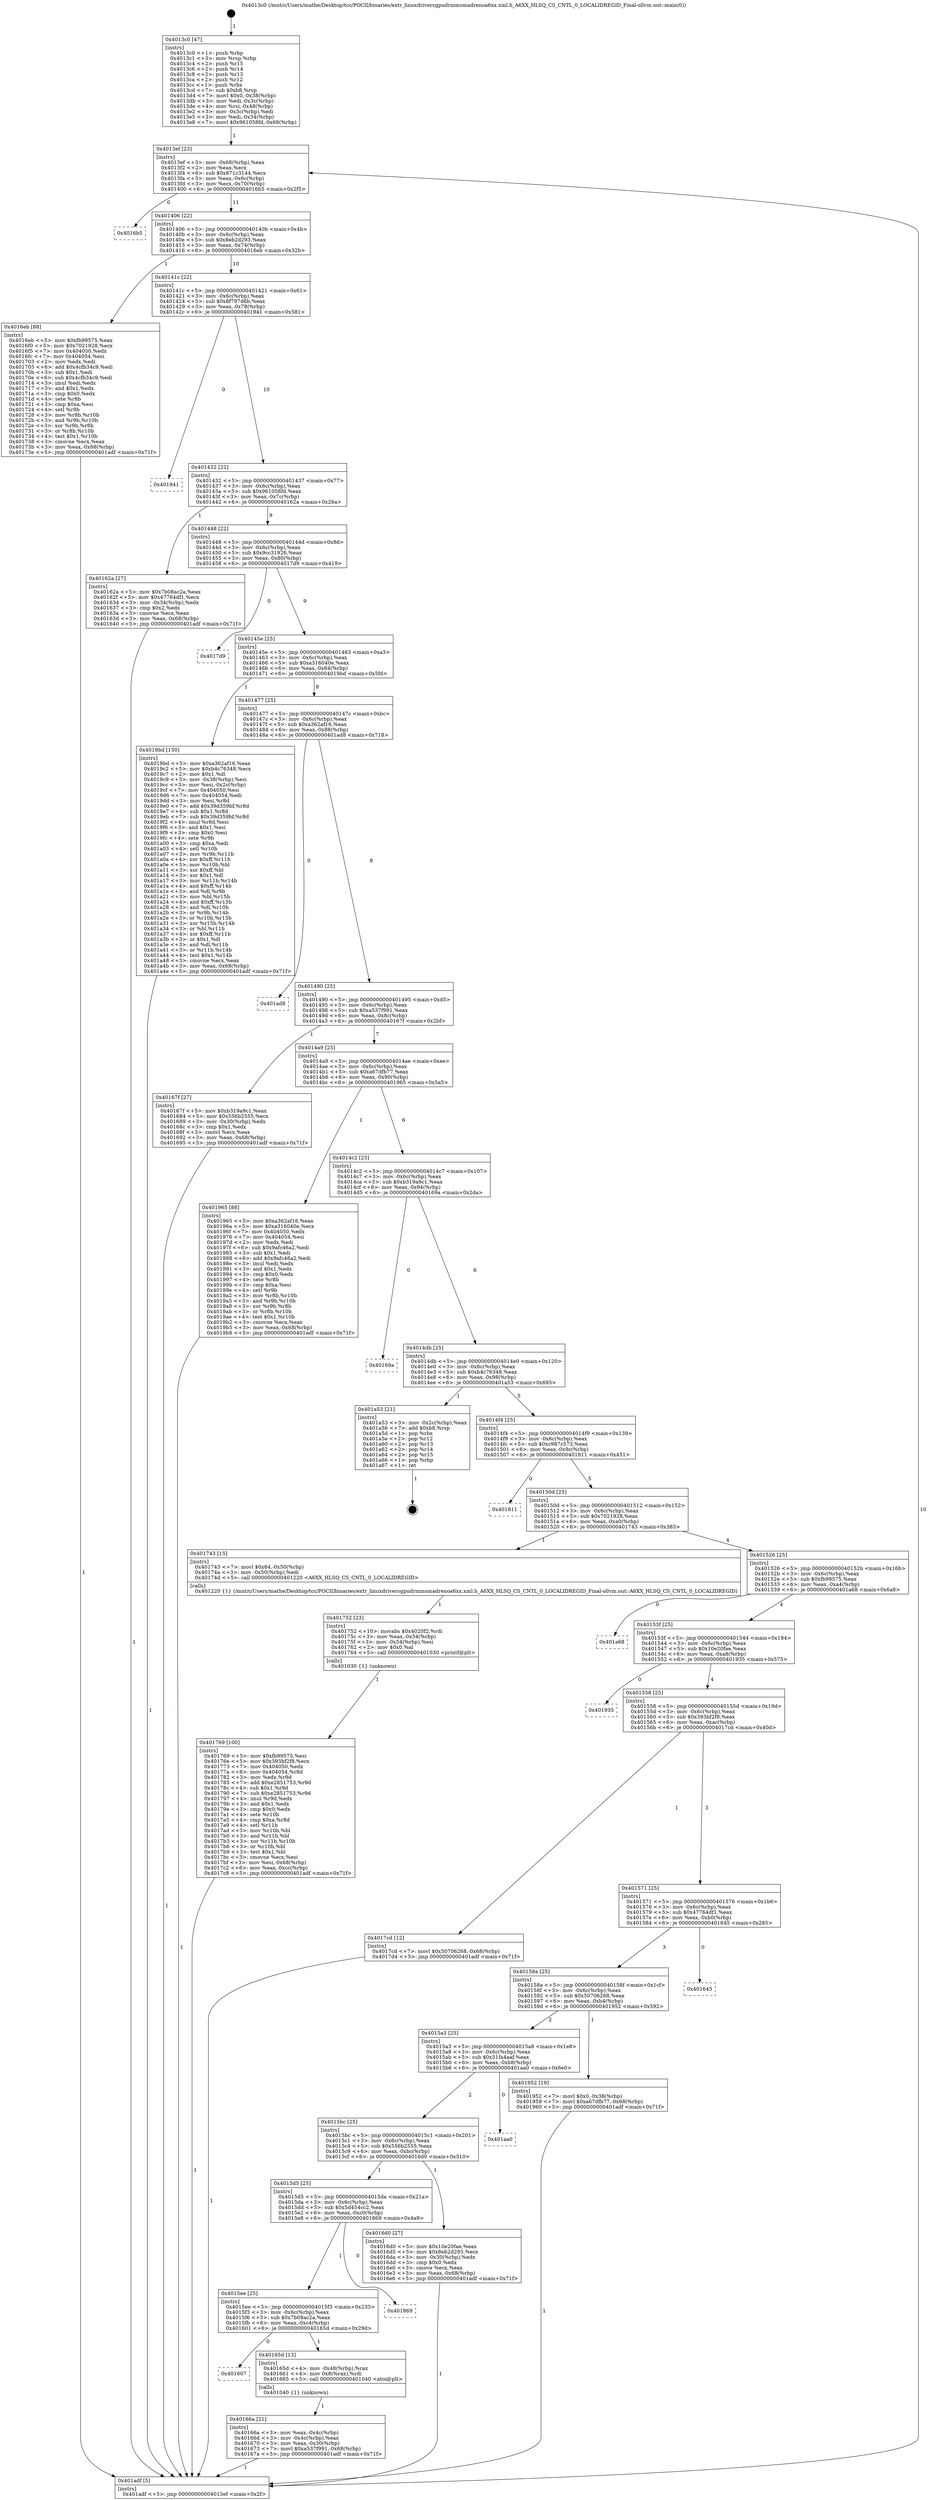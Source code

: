 digraph "0x4013c0" {
  label = "0x4013c0 (/mnt/c/Users/mathe/Desktop/tcc/POCII/binaries/extr_linuxdriversgpudrmmsmadrenoa6xx.xml.h_A6XX_HLSQ_CS_CNTL_0_LOCALIDREGID_Final-ollvm.out::main(0))"
  labelloc = "t"
  node[shape=record]

  Entry [label="",width=0.3,height=0.3,shape=circle,fillcolor=black,style=filled]
  "0x4013ef" [label="{
     0x4013ef [23]\l
     | [instrs]\l
     &nbsp;&nbsp;0x4013ef \<+3\>: mov -0x68(%rbp),%eax\l
     &nbsp;&nbsp;0x4013f2 \<+2\>: mov %eax,%ecx\l
     &nbsp;&nbsp;0x4013f4 \<+6\>: sub $0x871c3144,%ecx\l
     &nbsp;&nbsp;0x4013fa \<+3\>: mov %eax,-0x6c(%rbp)\l
     &nbsp;&nbsp;0x4013fd \<+3\>: mov %ecx,-0x70(%rbp)\l
     &nbsp;&nbsp;0x401400 \<+6\>: je 00000000004016b5 \<main+0x2f5\>\l
  }"]
  "0x4016b5" [label="{
     0x4016b5\l
  }", style=dashed]
  "0x401406" [label="{
     0x401406 [22]\l
     | [instrs]\l
     &nbsp;&nbsp;0x401406 \<+5\>: jmp 000000000040140b \<main+0x4b\>\l
     &nbsp;&nbsp;0x40140b \<+3\>: mov -0x6c(%rbp),%eax\l
     &nbsp;&nbsp;0x40140e \<+5\>: sub $0x8eb2d293,%eax\l
     &nbsp;&nbsp;0x401413 \<+3\>: mov %eax,-0x74(%rbp)\l
     &nbsp;&nbsp;0x401416 \<+6\>: je 00000000004016eb \<main+0x32b\>\l
  }"]
  Exit [label="",width=0.3,height=0.3,shape=circle,fillcolor=black,style=filled,peripheries=2]
  "0x4016eb" [label="{
     0x4016eb [88]\l
     | [instrs]\l
     &nbsp;&nbsp;0x4016eb \<+5\>: mov $0xfb99575,%eax\l
     &nbsp;&nbsp;0x4016f0 \<+5\>: mov $0x7021928,%ecx\l
     &nbsp;&nbsp;0x4016f5 \<+7\>: mov 0x404050,%edx\l
     &nbsp;&nbsp;0x4016fc \<+7\>: mov 0x404054,%esi\l
     &nbsp;&nbsp;0x401703 \<+2\>: mov %edx,%edi\l
     &nbsp;&nbsp;0x401705 \<+6\>: add $0x4cfb34c9,%edi\l
     &nbsp;&nbsp;0x40170b \<+3\>: sub $0x1,%edi\l
     &nbsp;&nbsp;0x40170e \<+6\>: sub $0x4cfb34c9,%edi\l
     &nbsp;&nbsp;0x401714 \<+3\>: imul %edi,%edx\l
     &nbsp;&nbsp;0x401717 \<+3\>: and $0x1,%edx\l
     &nbsp;&nbsp;0x40171a \<+3\>: cmp $0x0,%edx\l
     &nbsp;&nbsp;0x40171d \<+4\>: sete %r8b\l
     &nbsp;&nbsp;0x401721 \<+3\>: cmp $0xa,%esi\l
     &nbsp;&nbsp;0x401724 \<+4\>: setl %r9b\l
     &nbsp;&nbsp;0x401728 \<+3\>: mov %r8b,%r10b\l
     &nbsp;&nbsp;0x40172b \<+3\>: and %r9b,%r10b\l
     &nbsp;&nbsp;0x40172e \<+3\>: xor %r9b,%r8b\l
     &nbsp;&nbsp;0x401731 \<+3\>: or %r8b,%r10b\l
     &nbsp;&nbsp;0x401734 \<+4\>: test $0x1,%r10b\l
     &nbsp;&nbsp;0x401738 \<+3\>: cmovne %ecx,%eax\l
     &nbsp;&nbsp;0x40173b \<+3\>: mov %eax,-0x68(%rbp)\l
     &nbsp;&nbsp;0x40173e \<+5\>: jmp 0000000000401adf \<main+0x71f\>\l
  }"]
  "0x40141c" [label="{
     0x40141c [22]\l
     | [instrs]\l
     &nbsp;&nbsp;0x40141c \<+5\>: jmp 0000000000401421 \<main+0x61\>\l
     &nbsp;&nbsp;0x401421 \<+3\>: mov -0x6c(%rbp),%eax\l
     &nbsp;&nbsp;0x401424 \<+5\>: sub $0x8f797d6b,%eax\l
     &nbsp;&nbsp;0x401429 \<+3\>: mov %eax,-0x78(%rbp)\l
     &nbsp;&nbsp;0x40142c \<+6\>: je 0000000000401941 \<main+0x581\>\l
  }"]
  "0x401769" [label="{
     0x401769 [100]\l
     | [instrs]\l
     &nbsp;&nbsp;0x401769 \<+5\>: mov $0xfb99575,%esi\l
     &nbsp;&nbsp;0x40176e \<+5\>: mov $0x393bf2f8,%ecx\l
     &nbsp;&nbsp;0x401773 \<+7\>: mov 0x404050,%edx\l
     &nbsp;&nbsp;0x40177a \<+8\>: mov 0x404054,%r8d\l
     &nbsp;&nbsp;0x401782 \<+3\>: mov %edx,%r9d\l
     &nbsp;&nbsp;0x401785 \<+7\>: add $0xe2851753,%r9d\l
     &nbsp;&nbsp;0x40178c \<+4\>: sub $0x1,%r9d\l
     &nbsp;&nbsp;0x401790 \<+7\>: sub $0xe2851753,%r9d\l
     &nbsp;&nbsp;0x401797 \<+4\>: imul %r9d,%edx\l
     &nbsp;&nbsp;0x40179b \<+3\>: and $0x1,%edx\l
     &nbsp;&nbsp;0x40179e \<+3\>: cmp $0x0,%edx\l
     &nbsp;&nbsp;0x4017a1 \<+4\>: sete %r10b\l
     &nbsp;&nbsp;0x4017a5 \<+4\>: cmp $0xa,%r8d\l
     &nbsp;&nbsp;0x4017a9 \<+4\>: setl %r11b\l
     &nbsp;&nbsp;0x4017ad \<+3\>: mov %r10b,%bl\l
     &nbsp;&nbsp;0x4017b0 \<+3\>: and %r11b,%bl\l
     &nbsp;&nbsp;0x4017b3 \<+3\>: xor %r11b,%r10b\l
     &nbsp;&nbsp;0x4017b6 \<+3\>: or %r10b,%bl\l
     &nbsp;&nbsp;0x4017b9 \<+3\>: test $0x1,%bl\l
     &nbsp;&nbsp;0x4017bc \<+3\>: cmovne %ecx,%esi\l
     &nbsp;&nbsp;0x4017bf \<+3\>: mov %esi,-0x68(%rbp)\l
     &nbsp;&nbsp;0x4017c2 \<+6\>: mov %eax,-0xcc(%rbp)\l
     &nbsp;&nbsp;0x4017c8 \<+5\>: jmp 0000000000401adf \<main+0x71f\>\l
  }"]
  "0x401941" [label="{
     0x401941\l
  }", style=dashed]
  "0x401432" [label="{
     0x401432 [22]\l
     | [instrs]\l
     &nbsp;&nbsp;0x401432 \<+5\>: jmp 0000000000401437 \<main+0x77\>\l
     &nbsp;&nbsp;0x401437 \<+3\>: mov -0x6c(%rbp),%eax\l
     &nbsp;&nbsp;0x40143a \<+5\>: sub $0x961058fd,%eax\l
     &nbsp;&nbsp;0x40143f \<+3\>: mov %eax,-0x7c(%rbp)\l
     &nbsp;&nbsp;0x401442 \<+6\>: je 000000000040162a \<main+0x26a\>\l
  }"]
  "0x401752" [label="{
     0x401752 [23]\l
     | [instrs]\l
     &nbsp;&nbsp;0x401752 \<+10\>: movabs $0x4020f2,%rdi\l
     &nbsp;&nbsp;0x40175c \<+3\>: mov %eax,-0x54(%rbp)\l
     &nbsp;&nbsp;0x40175f \<+3\>: mov -0x54(%rbp),%esi\l
     &nbsp;&nbsp;0x401762 \<+2\>: mov $0x0,%al\l
     &nbsp;&nbsp;0x401764 \<+5\>: call 0000000000401030 \<printf@plt\>\l
     | [calls]\l
     &nbsp;&nbsp;0x401030 \{1\} (unknown)\l
  }"]
  "0x40162a" [label="{
     0x40162a [27]\l
     | [instrs]\l
     &nbsp;&nbsp;0x40162a \<+5\>: mov $0x7b08ac2a,%eax\l
     &nbsp;&nbsp;0x40162f \<+5\>: mov $0x47764df1,%ecx\l
     &nbsp;&nbsp;0x401634 \<+3\>: mov -0x34(%rbp),%edx\l
     &nbsp;&nbsp;0x401637 \<+3\>: cmp $0x2,%edx\l
     &nbsp;&nbsp;0x40163a \<+3\>: cmovne %ecx,%eax\l
     &nbsp;&nbsp;0x40163d \<+3\>: mov %eax,-0x68(%rbp)\l
     &nbsp;&nbsp;0x401640 \<+5\>: jmp 0000000000401adf \<main+0x71f\>\l
  }"]
  "0x401448" [label="{
     0x401448 [22]\l
     | [instrs]\l
     &nbsp;&nbsp;0x401448 \<+5\>: jmp 000000000040144d \<main+0x8d\>\l
     &nbsp;&nbsp;0x40144d \<+3\>: mov -0x6c(%rbp),%eax\l
     &nbsp;&nbsp;0x401450 \<+5\>: sub $0x9cc31926,%eax\l
     &nbsp;&nbsp;0x401455 \<+3\>: mov %eax,-0x80(%rbp)\l
     &nbsp;&nbsp;0x401458 \<+6\>: je 00000000004017d9 \<main+0x419\>\l
  }"]
  "0x401adf" [label="{
     0x401adf [5]\l
     | [instrs]\l
     &nbsp;&nbsp;0x401adf \<+5\>: jmp 00000000004013ef \<main+0x2f\>\l
  }"]
  "0x4013c0" [label="{
     0x4013c0 [47]\l
     | [instrs]\l
     &nbsp;&nbsp;0x4013c0 \<+1\>: push %rbp\l
     &nbsp;&nbsp;0x4013c1 \<+3\>: mov %rsp,%rbp\l
     &nbsp;&nbsp;0x4013c4 \<+2\>: push %r15\l
     &nbsp;&nbsp;0x4013c6 \<+2\>: push %r14\l
     &nbsp;&nbsp;0x4013c8 \<+2\>: push %r13\l
     &nbsp;&nbsp;0x4013ca \<+2\>: push %r12\l
     &nbsp;&nbsp;0x4013cc \<+1\>: push %rbx\l
     &nbsp;&nbsp;0x4013cd \<+7\>: sub $0xb8,%rsp\l
     &nbsp;&nbsp;0x4013d4 \<+7\>: movl $0x0,-0x38(%rbp)\l
     &nbsp;&nbsp;0x4013db \<+3\>: mov %edi,-0x3c(%rbp)\l
     &nbsp;&nbsp;0x4013de \<+4\>: mov %rsi,-0x48(%rbp)\l
     &nbsp;&nbsp;0x4013e2 \<+3\>: mov -0x3c(%rbp),%edi\l
     &nbsp;&nbsp;0x4013e5 \<+3\>: mov %edi,-0x34(%rbp)\l
     &nbsp;&nbsp;0x4013e8 \<+7\>: movl $0x961058fd,-0x68(%rbp)\l
  }"]
  "0x40166a" [label="{
     0x40166a [21]\l
     | [instrs]\l
     &nbsp;&nbsp;0x40166a \<+3\>: mov %eax,-0x4c(%rbp)\l
     &nbsp;&nbsp;0x40166d \<+3\>: mov -0x4c(%rbp),%eax\l
     &nbsp;&nbsp;0x401670 \<+3\>: mov %eax,-0x30(%rbp)\l
     &nbsp;&nbsp;0x401673 \<+7\>: movl $0xa537f991,-0x68(%rbp)\l
     &nbsp;&nbsp;0x40167a \<+5\>: jmp 0000000000401adf \<main+0x71f\>\l
  }"]
  "0x4017d9" [label="{
     0x4017d9\l
  }", style=dashed]
  "0x40145e" [label="{
     0x40145e [25]\l
     | [instrs]\l
     &nbsp;&nbsp;0x40145e \<+5\>: jmp 0000000000401463 \<main+0xa3\>\l
     &nbsp;&nbsp;0x401463 \<+3\>: mov -0x6c(%rbp),%eax\l
     &nbsp;&nbsp;0x401466 \<+5\>: sub $0xa316040e,%eax\l
     &nbsp;&nbsp;0x40146b \<+6\>: mov %eax,-0x84(%rbp)\l
     &nbsp;&nbsp;0x401471 \<+6\>: je 00000000004019bd \<main+0x5fd\>\l
  }"]
  "0x401607" [label="{
     0x401607\l
  }", style=dashed]
  "0x4019bd" [label="{
     0x4019bd [150]\l
     | [instrs]\l
     &nbsp;&nbsp;0x4019bd \<+5\>: mov $0xa362af16,%eax\l
     &nbsp;&nbsp;0x4019c2 \<+5\>: mov $0xb4c76348,%ecx\l
     &nbsp;&nbsp;0x4019c7 \<+2\>: mov $0x1,%dl\l
     &nbsp;&nbsp;0x4019c9 \<+3\>: mov -0x38(%rbp),%esi\l
     &nbsp;&nbsp;0x4019cc \<+3\>: mov %esi,-0x2c(%rbp)\l
     &nbsp;&nbsp;0x4019cf \<+7\>: mov 0x404050,%esi\l
     &nbsp;&nbsp;0x4019d6 \<+7\>: mov 0x404054,%edi\l
     &nbsp;&nbsp;0x4019dd \<+3\>: mov %esi,%r8d\l
     &nbsp;&nbsp;0x4019e0 \<+7\>: add $0x39d359bf,%r8d\l
     &nbsp;&nbsp;0x4019e7 \<+4\>: sub $0x1,%r8d\l
     &nbsp;&nbsp;0x4019eb \<+7\>: sub $0x39d359bf,%r8d\l
     &nbsp;&nbsp;0x4019f2 \<+4\>: imul %r8d,%esi\l
     &nbsp;&nbsp;0x4019f6 \<+3\>: and $0x1,%esi\l
     &nbsp;&nbsp;0x4019f9 \<+3\>: cmp $0x0,%esi\l
     &nbsp;&nbsp;0x4019fc \<+4\>: sete %r9b\l
     &nbsp;&nbsp;0x401a00 \<+3\>: cmp $0xa,%edi\l
     &nbsp;&nbsp;0x401a03 \<+4\>: setl %r10b\l
     &nbsp;&nbsp;0x401a07 \<+3\>: mov %r9b,%r11b\l
     &nbsp;&nbsp;0x401a0a \<+4\>: xor $0xff,%r11b\l
     &nbsp;&nbsp;0x401a0e \<+3\>: mov %r10b,%bl\l
     &nbsp;&nbsp;0x401a11 \<+3\>: xor $0xff,%bl\l
     &nbsp;&nbsp;0x401a14 \<+3\>: xor $0x1,%dl\l
     &nbsp;&nbsp;0x401a17 \<+3\>: mov %r11b,%r14b\l
     &nbsp;&nbsp;0x401a1a \<+4\>: and $0xff,%r14b\l
     &nbsp;&nbsp;0x401a1e \<+3\>: and %dl,%r9b\l
     &nbsp;&nbsp;0x401a21 \<+3\>: mov %bl,%r15b\l
     &nbsp;&nbsp;0x401a24 \<+4\>: and $0xff,%r15b\l
     &nbsp;&nbsp;0x401a28 \<+3\>: and %dl,%r10b\l
     &nbsp;&nbsp;0x401a2b \<+3\>: or %r9b,%r14b\l
     &nbsp;&nbsp;0x401a2e \<+3\>: or %r10b,%r15b\l
     &nbsp;&nbsp;0x401a31 \<+3\>: xor %r15b,%r14b\l
     &nbsp;&nbsp;0x401a34 \<+3\>: or %bl,%r11b\l
     &nbsp;&nbsp;0x401a37 \<+4\>: xor $0xff,%r11b\l
     &nbsp;&nbsp;0x401a3b \<+3\>: or $0x1,%dl\l
     &nbsp;&nbsp;0x401a3e \<+3\>: and %dl,%r11b\l
     &nbsp;&nbsp;0x401a41 \<+3\>: or %r11b,%r14b\l
     &nbsp;&nbsp;0x401a44 \<+4\>: test $0x1,%r14b\l
     &nbsp;&nbsp;0x401a48 \<+3\>: cmovne %ecx,%eax\l
     &nbsp;&nbsp;0x401a4b \<+3\>: mov %eax,-0x68(%rbp)\l
     &nbsp;&nbsp;0x401a4e \<+5\>: jmp 0000000000401adf \<main+0x71f\>\l
  }"]
  "0x401477" [label="{
     0x401477 [25]\l
     | [instrs]\l
     &nbsp;&nbsp;0x401477 \<+5\>: jmp 000000000040147c \<main+0xbc\>\l
     &nbsp;&nbsp;0x40147c \<+3\>: mov -0x6c(%rbp),%eax\l
     &nbsp;&nbsp;0x40147f \<+5\>: sub $0xa362af16,%eax\l
     &nbsp;&nbsp;0x401484 \<+6\>: mov %eax,-0x88(%rbp)\l
     &nbsp;&nbsp;0x40148a \<+6\>: je 0000000000401ad8 \<main+0x718\>\l
  }"]
  "0x40165d" [label="{
     0x40165d [13]\l
     | [instrs]\l
     &nbsp;&nbsp;0x40165d \<+4\>: mov -0x48(%rbp),%rax\l
     &nbsp;&nbsp;0x401661 \<+4\>: mov 0x8(%rax),%rdi\l
     &nbsp;&nbsp;0x401665 \<+5\>: call 0000000000401040 \<atoi@plt\>\l
     | [calls]\l
     &nbsp;&nbsp;0x401040 \{1\} (unknown)\l
  }"]
  "0x401ad8" [label="{
     0x401ad8\l
  }", style=dashed]
  "0x401490" [label="{
     0x401490 [25]\l
     | [instrs]\l
     &nbsp;&nbsp;0x401490 \<+5\>: jmp 0000000000401495 \<main+0xd5\>\l
     &nbsp;&nbsp;0x401495 \<+3\>: mov -0x6c(%rbp),%eax\l
     &nbsp;&nbsp;0x401498 \<+5\>: sub $0xa537f991,%eax\l
     &nbsp;&nbsp;0x40149d \<+6\>: mov %eax,-0x8c(%rbp)\l
     &nbsp;&nbsp;0x4014a3 \<+6\>: je 000000000040167f \<main+0x2bf\>\l
  }"]
  "0x4015ee" [label="{
     0x4015ee [25]\l
     | [instrs]\l
     &nbsp;&nbsp;0x4015ee \<+5\>: jmp 00000000004015f3 \<main+0x233\>\l
     &nbsp;&nbsp;0x4015f3 \<+3\>: mov -0x6c(%rbp),%eax\l
     &nbsp;&nbsp;0x4015f6 \<+5\>: sub $0x7b08ac2a,%eax\l
     &nbsp;&nbsp;0x4015fb \<+6\>: mov %eax,-0xc4(%rbp)\l
     &nbsp;&nbsp;0x401601 \<+6\>: je 000000000040165d \<main+0x29d\>\l
  }"]
  "0x40167f" [label="{
     0x40167f [27]\l
     | [instrs]\l
     &nbsp;&nbsp;0x40167f \<+5\>: mov $0xb319a9c1,%eax\l
     &nbsp;&nbsp;0x401684 \<+5\>: mov $0x556b2555,%ecx\l
     &nbsp;&nbsp;0x401689 \<+3\>: mov -0x30(%rbp),%edx\l
     &nbsp;&nbsp;0x40168c \<+3\>: cmp $0x1,%edx\l
     &nbsp;&nbsp;0x40168f \<+3\>: cmovl %ecx,%eax\l
     &nbsp;&nbsp;0x401692 \<+3\>: mov %eax,-0x68(%rbp)\l
     &nbsp;&nbsp;0x401695 \<+5\>: jmp 0000000000401adf \<main+0x71f\>\l
  }"]
  "0x4014a9" [label="{
     0x4014a9 [25]\l
     | [instrs]\l
     &nbsp;&nbsp;0x4014a9 \<+5\>: jmp 00000000004014ae \<main+0xee\>\l
     &nbsp;&nbsp;0x4014ae \<+3\>: mov -0x6c(%rbp),%eax\l
     &nbsp;&nbsp;0x4014b1 \<+5\>: sub $0xa67dfb77,%eax\l
     &nbsp;&nbsp;0x4014b6 \<+6\>: mov %eax,-0x90(%rbp)\l
     &nbsp;&nbsp;0x4014bc \<+6\>: je 0000000000401965 \<main+0x5a5\>\l
  }"]
  "0x401869" [label="{
     0x401869\l
  }", style=dashed]
  "0x401965" [label="{
     0x401965 [88]\l
     | [instrs]\l
     &nbsp;&nbsp;0x401965 \<+5\>: mov $0xa362af16,%eax\l
     &nbsp;&nbsp;0x40196a \<+5\>: mov $0xa316040e,%ecx\l
     &nbsp;&nbsp;0x40196f \<+7\>: mov 0x404050,%edx\l
     &nbsp;&nbsp;0x401976 \<+7\>: mov 0x404054,%esi\l
     &nbsp;&nbsp;0x40197d \<+2\>: mov %edx,%edi\l
     &nbsp;&nbsp;0x40197f \<+6\>: sub $0x9afc46a2,%edi\l
     &nbsp;&nbsp;0x401985 \<+3\>: sub $0x1,%edi\l
     &nbsp;&nbsp;0x401988 \<+6\>: add $0x9afc46a2,%edi\l
     &nbsp;&nbsp;0x40198e \<+3\>: imul %edi,%edx\l
     &nbsp;&nbsp;0x401991 \<+3\>: and $0x1,%edx\l
     &nbsp;&nbsp;0x401994 \<+3\>: cmp $0x0,%edx\l
     &nbsp;&nbsp;0x401997 \<+4\>: sete %r8b\l
     &nbsp;&nbsp;0x40199b \<+3\>: cmp $0xa,%esi\l
     &nbsp;&nbsp;0x40199e \<+4\>: setl %r9b\l
     &nbsp;&nbsp;0x4019a2 \<+3\>: mov %r8b,%r10b\l
     &nbsp;&nbsp;0x4019a5 \<+3\>: and %r9b,%r10b\l
     &nbsp;&nbsp;0x4019a8 \<+3\>: xor %r9b,%r8b\l
     &nbsp;&nbsp;0x4019ab \<+3\>: or %r8b,%r10b\l
     &nbsp;&nbsp;0x4019ae \<+4\>: test $0x1,%r10b\l
     &nbsp;&nbsp;0x4019b2 \<+3\>: cmovne %ecx,%eax\l
     &nbsp;&nbsp;0x4019b5 \<+3\>: mov %eax,-0x68(%rbp)\l
     &nbsp;&nbsp;0x4019b8 \<+5\>: jmp 0000000000401adf \<main+0x71f\>\l
  }"]
  "0x4014c2" [label="{
     0x4014c2 [25]\l
     | [instrs]\l
     &nbsp;&nbsp;0x4014c2 \<+5\>: jmp 00000000004014c7 \<main+0x107\>\l
     &nbsp;&nbsp;0x4014c7 \<+3\>: mov -0x6c(%rbp),%eax\l
     &nbsp;&nbsp;0x4014ca \<+5\>: sub $0xb319a9c1,%eax\l
     &nbsp;&nbsp;0x4014cf \<+6\>: mov %eax,-0x94(%rbp)\l
     &nbsp;&nbsp;0x4014d5 \<+6\>: je 000000000040169a \<main+0x2da\>\l
  }"]
  "0x4015d5" [label="{
     0x4015d5 [25]\l
     | [instrs]\l
     &nbsp;&nbsp;0x4015d5 \<+5\>: jmp 00000000004015da \<main+0x21a\>\l
     &nbsp;&nbsp;0x4015da \<+3\>: mov -0x6c(%rbp),%eax\l
     &nbsp;&nbsp;0x4015dd \<+5\>: sub $0x5d454cc2,%eax\l
     &nbsp;&nbsp;0x4015e2 \<+6\>: mov %eax,-0xc0(%rbp)\l
     &nbsp;&nbsp;0x4015e8 \<+6\>: je 0000000000401869 \<main+0x4a9\>\l
  }"]
  "0x40169a" [label="{
     0x40169a\l
  }", style=dashed]
  "0x4014db" [label="{
     0x4014db [25]\l
     | [instrs]\l
     &nbsp;&nbsp;0x4014db \<+5\>: jmp 00000000004014e0 \<main+0x120\>\l
     &nbsp;&nbsp;0x4014e0 \<+3\>: mov -0x6c(%rbp),%eax\l
     &nbsp;&nbsp;0x4014e3 \<+5\>: sub $0xb4c76348,%eax\l
     &nbsp;&nbsp;0x4014e8 \<+6\>: mov %eax,-0x98(%rbp)\l
     &nbsp;&nbsp;0x4014ee \<+6\>: je 0000000000401a53 \<main+0x693\>\l
  }"]
  "0x4016d0" [label="{
     0x4016d0 [27]\l
     | [instrs]\l
     &nbsp;&nbsp;0x4016d0 \<+5\>: mov $0x10e20fae,%eax\l
     &nbsp;&nbsp;0x4016d5 \<+5\>: mov $0x8eb2d293,%ecx\l
     &nbsp;&nbsp;0x4016da \<+3\>: mov -0x30(%rbp),%edx\l
     &nbsp;&nbsp;0x4016dd \<+3\>: cmp $0x0,%edx\l
     &nbsp;&nbsp;0x4016e0 \<+3\>: cmove %ecx,%eax\l
     &nbsp;&nbsp;0x4016e3 \<+3\>: mov %eax,-0x68(%rbp)\l
     &nbsp;&nbsp;0x4016e6 \<+5\>: jmp 0000000000401adf \<main+0x71f\>\l
  }"]
  "0x401a53" [label="{
     0x401a53 [21]\l
     | [instrs]\l
     &nbsp;&nbsp;0x401a53 \<+3\>: mov -0x2c(%rbp),%eax\l
     &nbsp;&nbsp;0x401a56 \<+7\>: add $0xb8,%rsp\l
     &nbsp;&nbsp;0x401a5d \<+1\>: pop %rbx\l
     &nbsp;&nbsp;0x401a5e \<+2\>: pop %r12\l
     &nbsp;&nbsp;0x401a60 \<+2\>: pop %r13\l
     &nbsp;&nbsp;0x401a62 \<+2\>: pop %r14\l
     &nbsp;&nbsp;0x401a64 \<+2\>: pop %r15\l
     &nbsp;&nbsp;0x401a66 \<+1\>: pop %rbp\l
     &nbsp;&nbsp;0x401a67 \<+1\>: ret\l
  }"]
  "0x4014f4" [label="{
     0x4014f4 [25]\l
     | [instrs]\l
     &nbsp;&nbsp;0x4014f4 \<+5\>: jmp 00000000004014f9 \<main+0x139\>\l
     &nbsp;&nbsp;0x4014f9 \<+3\>: mov -0x6c(%rbp),%eax\l
     &nbsp;&nbsp;0x4014fc \<+5\>: sub $0xc987c573,%eax\l
     &nbsp;&nbsp;0x401501 \<+6\>: mov %eax,-0x9c(%rbp)\l
     &nbsp;&nbsp;0x401507 \<+6\>: je 0000000000401811 \<main+0x451\>\l
  }"]
  "0x4015bc" [label="{
     0x4015bc [25]\l
     | [instrs]\l
     &nbsp;&nbsp;0x4015bc \<+5\>: jmp 00000000004015c1 \<main+0x201\>\l
     &nbsp;&nbsp;0x4015c1 \<+3\>: mov -0x6c(%rbp),%eax\l
     &nbsp;&nbsp;0x4015c4 \<+5\>: sub $0x556b2555,%eax\l
     &nbsp;&nbsp;0x4015c9 \<+6\>: mov %eax,-0xbc(%rbp)\l
     &nbsp;&nbsp;0x4015cf \<+6\>: je 00000000004016d0 \<main+0x310\>\l
  }"]
  "0x401811" [label="{
     0x401811\l
  }", style=dashed]
  "0x40150d" [label="{
     0x40150d [25]\l
     | [instrs]\l
     &nbsp;&nbsp;0x40150d \<+5\>: jmp 0000000000401512 \<main+0x152\>\l
     &nbsp;&nbsp;0x401512 \<+3\>: mov -0x6c(%rbp),%eax\l
     &nbsp;&nbsp;0x401515 \<+5\>: sub $0x7021928,%eax\l
     &nbsp;&nbsp;0x40151a \<+6\>: mov %eax,-0xa0(%rbp)\l
     &nbsp;&nbsp;0x401520 \<+6\>: je 0000000000401743 \<main+0x383\>\l
  }"]
  "0x401aa0" [label="{
     0x401aa0\l
  }", style=dashed]
  "0x401743" [label="{
     0x401743 [15]\l
     | [instrs]\l
     &nbsp;&nbsp;0x401743 \<+7\>: movl $0x64,-0x50(%rbp)\l
     &nbsp;&nbsp;0x40174a \<+3\>: mov -0x50(%rbp),%edi\l
     &nbsp;&nbsp;0x40174d \<+5\>: call 0000000000401220 \<A6XX_HLSQ_CS_CNTL_0_LOCALIDREGID\>\l
     | [calls]\l
     &nbsp;&nbsp;0x401220 \{1\} (/mnt/c/Users/mathe/Desktop/tcc/POCII/binaries/extr_linuxdriversgpudrmmsmadrenoa6xx.xml.h_A6XX_HLSQ_CS_CNTL_0_LOCALIDREGID_Final-ollvm.out::A6XX_HLSQ_CS_CNTL_0_LOCALIDREGID)\l
  }"]
  "0x401526" [label="{
     0x401526 [25]\l
     | [instrs]\l
     &nbsp;&nbsp;0x401526 \<+5\>: jmp 000000000040152b \<main+0x16b\>\l
     &nbsp;&nbsp;0x40152b \<+3\>: mov -0x6c(%rbp),%eax\l
     &nbsp;&nbsp;0x40152e \<+5\>: sub $0xfb99575,%eax\l
     &nbsp;&nbsp;0x401533 \<+6\>: mov %eax,-0xa4(%rbp)\l
     &nbsp;&nbsp;0x401539 \<+6\>: je 0000000000401a68 \<main+0x6a8\>\l
  }"]
  "0x4015a3" [label="{
     0x4015a3 [25]\l
     | [instrs]\l
     &nbsp;&nbsp;0x4015a3 \<+5\>: jmp 00000000004015a8 \<main+0x1e8\>\l
     &nbsp;&nbsp;0x4015a8 \<+3\>: mov -0x6c(%rbp),%eax\l
     &nbsp;&nbsp;0x4015ab \<+5\>: sub $0x51fa4aaf,%eax\l
     &nbsp;&nbsp;0x4015b0 \<+6\>: mov %eax,-0xb8(%rbp)\l
     &nbsp;&nbsp;0x4015b6 \<+6\>: je 0000000000401aa0 \<main+0x6e0\>\l
  }"]
  "0x401a68" [label="{
     0x401a68\l
  }", style=dashed]
  "0x40153f" [label="{
     0x40153f [25]\l
     | [instrs]\l
     &nbsp;&nbsp;0x40153f \<+5\>: jmp 0000000000401544 \<main+0x184\>\l
     &nbsp;&nbsp;0x401544 \<+3\>: mov -0x6c(%rbp),%eax\l
     &nbsp;&nbsp;0x401547 \<+5\>: sub $0x10e20fae,%eax\l
     &nbsp;&nbsp;0x40154c \<+6\>: mov %eax,-0xa8(%rbp)\l
     &nbsp;&nbsp;0x401552 \<+6\>: je 0000000000401935 \<main+0x575\>\l
  }"]
  "0x401952" [label="{
     0x401952 [19]\l
     | [instrs]\l
     &nbsp;&nbsp;0x401952 \<+7\>: movl $0x0,-0x38(%rbp)\l
     &nbsp;&nbsp;0x401959 \<+7\>: movl $0xa67dfb77,-0x68(%rbp)\l
     &nbsp;&nbsp;0x401960 \<+5\>: jmp 0000000000401adf \<main+0x71f\>\l
  }"]
  "0x401935" [label="{
     0x401935\l
  }", style=dashed]
  "0x401558" [label="{
     0x401558 [25]\l
     | [instrs]\l
     &nbsp;&nbsp;0x401558 \<+5\>: jmp 000000000040155d \<main+0x19d\>\l
     &nbsp;&nbsp;0x40155d \<+3\>: mov -0x6c(%rbp),%eax\l
     &nbsp;&nbsp;0x401560 \<+5\>: sub $0x393bf2f8,%eax\l
     &nbsp;&nbsp;0x401565 \<+6\>: mov %eax,-0xac(%rbp)\l
     &nbsp;&nbsp;0x40156b \<+6\>: je 00000000004017cd \<main+0x40d\>\l
  }"]
  "0x40158a" [label="{
     0x40158a [25]\l
     | [instrs]\l
     &nbsp;&nbsp;0x40158a \<+5\>: jmp 000000000040158f \<main+0x1cf\>\l
     &nbsp;&nbsp;0x40158f \<+3\>: mov -0x6c(%rbp),%eax\l
     &nbsp;&nbsp;0x401592 \<+5\>: sub $0x50706268,%eax\l
     &nbsp;&nbsp;0x401597 \<+6\>: mov %eax,-0xb4(%rbp)\l
     &nbsp;&nbsp;0x40159d \<+6\>: je 0000000000401952 \<main+0x592\>\l
  }"]
  "0x4017cd" [label="{
     0x4017cd [12]\l
     | [instrs]\l
     &nbsp;&nbsp;0x4017cd \<+7\>: movl $0x50706268,-0x68(%rbp)\l
     &nbsp;&nbsp;0x4017d4 \<+5\>: jmp 0000000000401adf \<main+0x71f\>\l
  }"]
  "0x401571" [label="{
     0x401571 [25]\l
     | [instrs]\l
     &nbsp;&nbsp;0x401571 \<+5\>: jmp 0000000000401576 \<main+0x1b6\>\l
     &nbsp;&nbsp;0x401576 \<+3\>: mov -0x6c(%rbp),%eax\l
     &nbsp;&nbsp;0x401579 \<+5\>: sub $0x47764df1,%eax\l
     &nbsp;&nbsp;0x40157e \<+6\>: mov %eax,-0xb0(%rbp)\l
     &nbsp;&nbsp;0x401584 \<+6\>: je 0000000000401645 \<main+0x285\>\l
  }"]
  "0x401645" [label="{
     0x401645\l
  }", style=dashed]
  Entry -> "0x4013c0" [label=" 1"]
  "0x4013ef" -> "0x4016b5" [label=" 0"]
  "0x4013ef" -> "0x401406" [label=" 11"]
  "0x401a53" -> Exit [label=" 1"]
  "0x401406" -> "0x4016eb" [label=" 1"]
  "0x401406" -> "0x40141c" [label=" 10"]
  "0x4019bd" -> "0x401adf" [label=" 1"]
  "0x40141c" -> "0x401941" [label=" 0"]
  "0x40141c" -> "0x401432" [label=" 10"]
  "0x401965" -> "0x401adf" [label=" 1"]
  "0x401432" -> "0x40162a" [label=" 1"]
  "0x401432" -> "0x401448" [label=" 9"]
  "0x40162a" -> "0x401adf" [label=" 1"]
  "0x4013c0" -> "0x4013ef" [label=" 1"]
  "0x401adf" -> "0x4013ef" [label=" 10"]
  "0x401952" -> "0x401adf" [label=" 1"]
  "0x401448" -> "0x4017d9" [label=" 0"]
  "0x401448" -> "0x40145e" [label=" 9"]
  "0x4017cd" -> "0x401adf" [label=" 1"]
  "0x40145e" -> "0x4019bd" [label=" 1"]
  "0x40145e" -> "0x401477" [label=" 8"]
  "0x401769" -> "0x401adf" [label=" 1"]
  "0x401477" -> "0x401ad8" [label=" 0"]
  "0x401477" -> "0x401490" [label=" 8"]
  "0x401752" -> "0x401769" [label=" 1"]
  "0x401490" -> "0x40167f" [label=" 1"]
  "0x401490" -> "0x4014a9" [label=" 7"]
  "0x4016eb" -> "0x401adf" [label=" 1"]
  "0x4014a9" -> "0x401965" [label=" 1"]
  "0x4014a9" -> "0x4014c2" [label=" 6"]
  "0x4016d0" -> "0x401adf" [label=" 1"]
  "0x4014c2" -> "0x40169a" [label=" 0"]
  "0x4014c2" -> "0x4014db" [label=" 6"]
  "0x40166a" -> "0x401adf" [label=" 1"]
  "0x4014db" -> "0x401a53" [label=" 1"]
  "0x4014db" -> "0x4014f4" [label=" 5"]
  "0x40165d" -> "0x40166a" [label=" 1"]
  "0x4014f4" -> "0x401811" [label=" 0"]
  "0x4014f4" -> "0x40150d" [label=" 5"]
  "0x4015ee" -> "0x40165d" [label=" 1"]
  "0x40150d" -> "0x401743" [label=" 1"]
  "0x40150d" -> "0x401526" [label=" 4"]
  "0x401743" -> "0x401752" [label=" 1"]
  "0x401526" -> "0x401a68" [label=" 0"]
  "0x401526" -> "0x40153f" [label=" 4"]
  "0x4015d5" -> "0x401869" [label=" 0"]
  "0x40153f" -> "0x401935" [label=" 0"]
  "0x40153f" -> "0x401558" [label=" 4"]
  "0x40167f" -> "0x401adf" [label=" 1"]
  "0x401558" -> "0x4017cd" [label=" 1"]
  "0x401558" -> "0x401571" [label=" 3"]
  "0x4015bc" -> "0x4016d0" [label=" 1"]
  "0x401571" -> "0x401645" [label=" 0"]
  "0x401571" -> "0x40158a" [label=" 3"]
  "0x4015bc" -> "0x4015d5" [label=" 1"]
  "0x40158a" -> "0x401952" [label=" 1"]
  "0x40158a" -> "0x4015a3" [label=" 2"]
  "0x4015d5" -> "0x4015ee" [label=" 1"]
  "0x4015a3" -> "0x401aa0" [label=" 0"]
  "0x4015a3" -> "0x4015bc" [label=" 2"]
  "0x4015ee" -> "0x401607" [label=" 0"]
}
